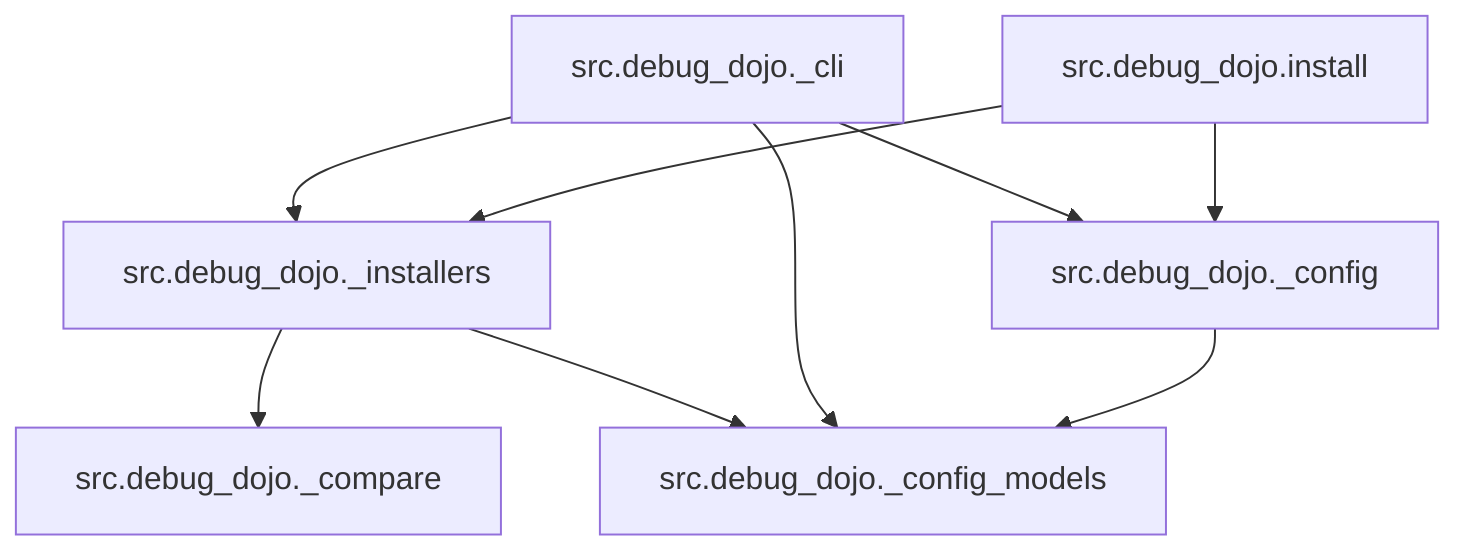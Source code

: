 graph TD
    src.debug_dojo._installers --> src.debug_dojo._compare
    src.debug_dojo._installers --> src.debug_dojo._config_models
    src.debug_dojo._cli --> src.debug_dojo._installers
    src.debug_dojo._cli --> src.debug_dojo._config
    src.debug_dojo._cli --> src.debug_dojo._config_models
    src.debug_dojo._config --> src.debug_dojo._config_models
    src.debug_dojo.install --> src.debug_dojo._config
    src.debug_dojo.install --> src.debug_dojo._installers
    src.debug_dojo._config_models
    src.debug_dojo._compare